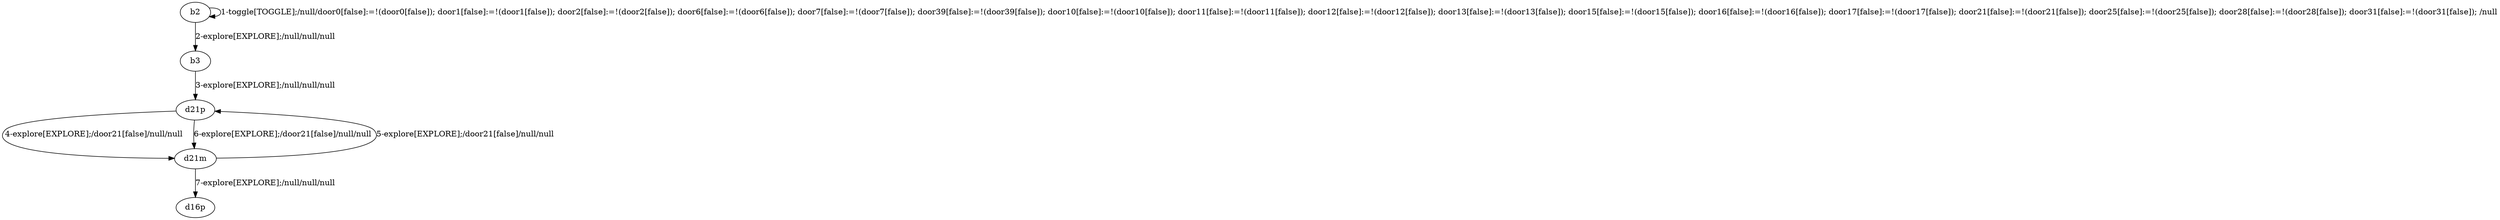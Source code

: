 # Total number of goals covered by this test: 2
# d21m --> d16p
# d21m --> d21p

digraph g {
"b2" -> "b2" [label = "1-toggle[TOGGLE];/null/door0[false]:=!(door0[false]); door1[false]:=!(door1[false]); door2[false]:=!(door2[false]); door6[false]:=!(door6[false]); door7[false]:=!(door7[false]); door39[false]:=!(door39[false]); door10[false]:=!(door10[false]); door11[false]:=!(door11[false]); door12[false]:=!(door12[false]); door13[false]:=!(door13[false]); door15[false]:=!(door15[false]); door16[false]:=!(door16[false]); door17[false]:=!(door17[false]); door21[false]:=!(door21[false]); door25[false]:=!(door25[false]); door28[false]:=!(door28[false]); door31[false]:=!(door31[false]); /null"];
"b2" -> "b3" [label = "2-explore[EXPLORE];/null/null/null"];
"b3" -> "d21p" [label = "3-explore[EXPLORE];/null/null/null"];
"d21p" -> "d21m" [label = "4-explore[EXPLORE];/door21[false]/null/null"];
"d21m" -> "d21p" [label = "5-explore[EXPLORE];/door21[false]/null/null"];
"d21p" -> "d21m" [label = "6-explore[EXPLORE];/door21[false]/null/null"];
"d21m" -> "d16p" [label = "7-explore[EXPLORE];/null/null/null"];
}